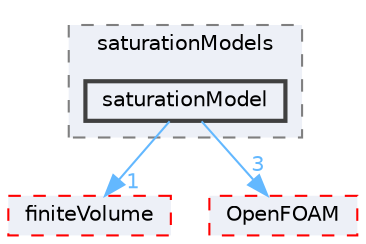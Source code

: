 digraph "src/phaseSystemModels/reactingEuler/saturationModels/saturationModel"
{
 // LATEX_PDF_SIZE
  bgcolor="transparent";
  edge [fontname=Helvetica,fontsize=10,labelfontname=Helvetica,labelfontsize=10];
  node [fontname=Helvetica,fontsize=10,shape=box,height=0.2,width=0.4];
  compound=true
  subgraph clusterdir_0a821bd01650f974c2b9a25b952bd325 {
    graph [ bgcolor="#edf0f7", pencolor="grey50", label="saturationModels", fontname=Helvetica,fontsize=10 style="filled,dashed", URL="dir_0a821bd01650f974c2b9a25b952bd325.html",tooltip=""]
  dir_19ad252505270c9a36a89b11477f1173 [label="saturationModel", fillcolor="#edf0f7", color="grey25", style="filled,bold", URL="dir_19ad252505270c9a36a89b11477f1173.html",tooltip=""];
  }
  dir_9bd15774b555cf7259a6fa18f99fe99b [label="finiteVolume", fillcolor="#edf0f7", color="red", style="filled,dashed", URL="dir_9bd15774b555cf7259a6fa18f99fe99b.html",tooltip=""];
  dir_c5473ff19b20e6ec4dfe5c310b3778a8 [label="OpenFOAM", fillcolor="#edf0f7", color="red", style="filled,dashed", URL="dir_c5473ff19b20e6ec4dfe5c310b3778a8.html",tooltip=""];
  dir_19ad252505270c9a36a89b11477f1173->dir_9bd15774b555cf7259a6fa18f99fe99b [headlabel="1", labeldistance=1.5 headhref="dir_003411_001387.html" href="dir_003411_001387.html" color="steelblue1" fontcolor="steelblue1"];
  dir_19ad252505270c9a36a89b11477f1173->dir_c5473ff19b20e6ec4dfe5c310b3778a8 [headlabel="3", labeldistance=1.5 headhref="dir_003411_002695.html" href="dir_003411_002695.html" color="steelblue1" fontcolor="steelblue1"];
}

